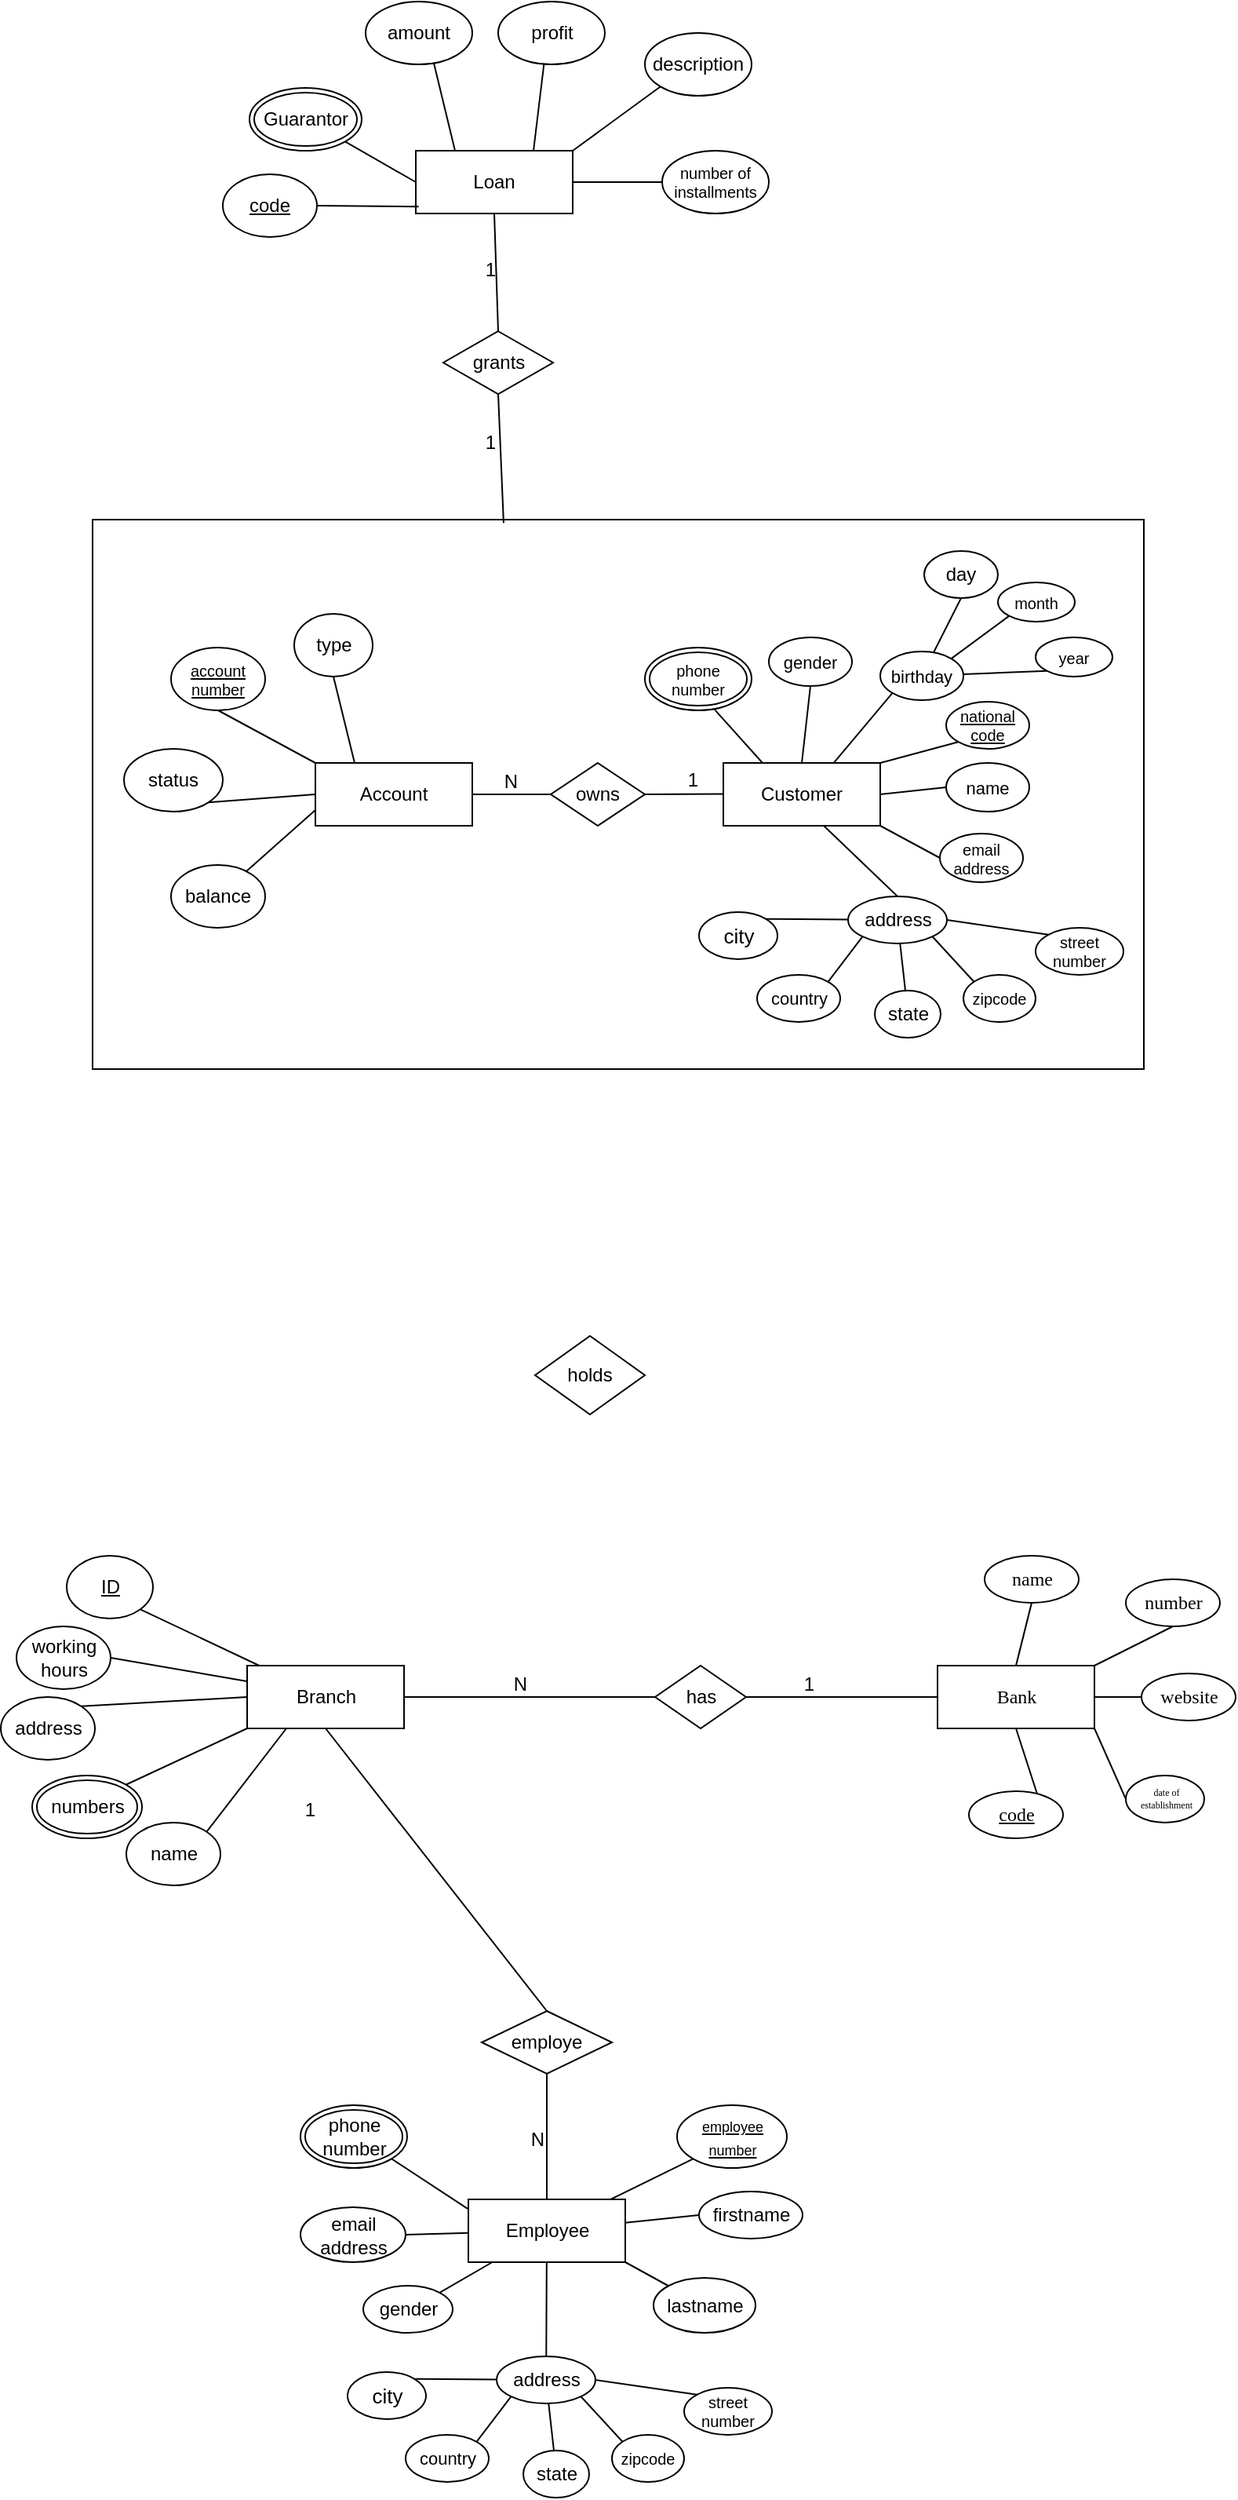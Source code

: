 <mxfile version="24.0.2" type="github">
  <diagram name="Page-1" id="dENvC8b72AFp16AgQJbP">
    <mxGraphModel dx="1513" dy="1854" grid="1" gridSize="10" guides="1" tooltips="1" connect="1" arrows="1" fold="1" page="1" pageScale="1" pageWidth="850" pageHeight="1100" math="0" shadow="0">
      <root>
        <mxCell id="0" />
        <mxCell id="1" parent="0" />
        <mxCell id="NP63c2qwMmVNeZMk7sTa-352" value="owns" style="curved=1;startArrow=ERmandOne;startSize=10;;endArrow=ERoneToMany;endSize=10;;exitX=0.501;exitY=0.996;entryX=0.674;entryY=0.001;rounded=0;fontFamily=Comic Sans MS;" parent="1" source="NP63c2qwMmVNeZMk7sTa-311" edge="1">
          <mxGeometry relative="1" as="geometry">
            <Array as="points">
              <mxPoint x="357" y="1380" />
            </Array>
            <mxPoint x="330.736" y="1452" as="targetPoint" />
          </mxGeometry>
        </mxCell>
        <mxCell id="NP63c2qwMmVNeZMk7sTa-354" value="Bank" style="whiteSpace=wrap;html=1;align=center;fontFamily=Comic Sans MS;" parent="1" vertex="1">
          <mxGeometry x="645.5" y="430" width="100" height="40" as="geometry" />
        </mxCell>
        <mxCell id="NP63c2qwMmVNeZMk7sTa-375" style="rounded=0;orthogonalLoop=1;jettySize=auto;html=1;exitX=0.5;exitY=1;exitDx=0;exitDy=0;entryX=0.5;entryY=0;entryDx=0;entryDy=0;endArrow=none;endFill=0;" parent="1" source="NP63c2qwMmVNeZMk7sTa-356" target="NP63c2qwMmVNeZMk7sTa-354" edge="1">
          <mxGeometry relative="1" as="geometry" />
        </mxCell>
        <mxCell id="NP63c2qwMmVNeZMk7sTa-356" value="name" style="ellipse;whiteSpace=wrap;html=1;align=center;fontFamily=Comic Sans MS;" parent="1" vertex="1">
          <mxGeometry x="675.5" y="360" width="60" height="30" as="geometry" />
        </mxCell>
        <mxCell id="NP63c2qwMmVNeZMk7sTa-374" style="rounded=0;orthogonalLoop=1;jettySize=auto;html=1;exitX=0.5;exitY=1;exitDx=0;exitDy=0;entryX=1;entryY=0;entryDx=0;entryDy=0;endArrow=none;endFill=0;" parent="1" source="NP63c2qwMmVNeZMk7sTa-357" target="NP63c2qwMmVNeZMk7sTa-354" edge="1">
          <mxGeometry relative="1" as="geometry" />
        </mxCell>
        <mxCell id="NP63c2qwMmVNeZMk7sTa-357" value="number" style="ellipse;whiteSpace=wrap;html=1;align=center;fontFamily=Comic Sans MS;" parent="1" vertex="1">
          <mxGeometry x="765.5" y="375" width="60" height="30" as="geometry" />
        </mxCell>
        <mxCell id="NP63c2qwMmVNeZMk7sTa-372" style="rounded=0;orthogonalLoop=1;jettySize=auto;html=1;exitX=0;exitY=0.5;exitDx=0;exitDy=0;entryX=1;entryY=1;entryDx=0;entryDy=0;endArrow=none;endFill=0;" parent="1" source="NP63c2qwMmVNeZMk7sTa-358" target="NP63c2qwMmVNeZMk7sTa-354" edge="1">
          <mxGeometry relative="1" as="geometry" />
        </mxCell>
        <mxCell id="NP63c2qwMmVNeZMk7sTa-358" value="&lt;font style=&quot;font-size: 6px;&quot;&gt;date of &lt;br style=&quot;font-size: 6px;&quot;&gt;&lt;/font&gt;&lt;div style=&quot;font-size: 6px;&quot;&gt;&lt;font style=&quot;font-size: 6px;&quot;&gt;establishment&lt;/font&gt;&lt;/div&gt;" style="ellipse;align=center;labelBorderColor=none;labelBackgroundColor=none;fontFamily=Comic Sans MS;verticalAlign=middle;horizontal=1;textDirection=ltr;comic=0;treeMoving=0;html=1;fontSize=6;" parent="1" vertex="1">
          <mxGeometry x="765.5" y="500" width="50" height="30" as="geometry" />
        </mxCell>
        <mxCell id="NP63c2qwMmVNeZMk7sTa-373" style="rounded=0;orthogonalLoop=1;jettySize=auto;html=1;exitX=0;exitY=0.5;exitDx=0;exitDy=0;endArrow=none;endFill=0;entryX=1;entryY=0.5;entryDx=0;entryDy=0;" parent="1" source="NP63c2qwMmVNeZMk7sTa-359" target="NP63c2qwMmVNeZMk7sTa-354" edge="1">
          <mxGeometry relative="1" as="geometry" />
        </mxCell>
        <mxCell id="NP63c2qwMmVNeZMk7sTa-359" value="website" style="ellipse;whiteSpace=wrap;html=1;align=center;fontFamily=Comic Sans MS;" parent="1" vertex="1">
          <mxGeometry x="775.5" y="435" width="60" height="30" as="geometry" />
        </mxCell>
        <mxCell id="NP63c2qwMmVNeZMk7sTa-376" style="rounded=0;orthogonalLoop=1;jettySize=auto;html=1;exitX=1;exitY=1;exitDx=0;exitDy=0;entryX=0.5;entryY=1;entryDx=0;entryDy=0;endArrow=none;endFill=0;" parent="1" source="NP63c2qwMmVNeZMk7sTa-362" target="NP63c2qwMmVNeZMk7sTa-354" edge="1">
          <mxGeometry relative="1" as="geometry" />
        </mxCell>
        <mxCell id="NP63c2qwMmVNeZMk7sTa-362" value="code" style="ellipse;whiteSpace=wrap;html=1;align=center;fontStyle=4;fontFamily=Comic Sans MS;" parent="1" vertex="1">
          <mxGeometry x="665.5" y="510" width="60" height="30" as="geometry" />
        </mxCell>
        <mxCell id="NP63c2qwMmVNeZMk7sTa-377" value="Branch" style="whiteSpace=wrap;html=1;align=center;" parent="1" vertex="1">
          <mxGeometry x="205.5" y="430" width="100" height="40" as="geometry" />
        </mxCell>
        <mxCell id="NP63c2qwMmVNeZMk7sTa-388" style="rounded=0;orthogonalLoop=1;jettySize=auto;html=1;exitX=1;exitY=1;exitDx=0;exitDy=0;endArrow=none;endFill=0;" parent="1" source="NP63c2qwMmVNeZMk7sTa-381" target="NP63c2qwMmVNeZMk7sTa-377" edge="1">
          <mxGeometry relative="1" as="geometry" />
        </mxCell>
        <mxCell id="NP63c2qwMmVNeZMk7sTa-381" value="ID" style="ellipse;whiteSpace=wrap;html=1;align=center;fontStyle=4;" parent="1" vertex="1">
          <mxGeometry x="90.5" y="360" width="55" height="40" as="geometry" />
        </mxCell>
        <mxCell id="NP63c2qwMmVNeZMk7sTa-391" style="rounded=0;orthogonalLoop=1;jettySize=auto;html=1;exitX=1;exitY=0;exitDx=0;exitDy=0;entryX=0;entryY=0.5;entryDx=0;entryDy=0;endArrow=none;endFill=0;" parent="1" source="NP63c2qwMmVNeZMk7sTa-382" target="NP63c2qwMmVNeZMk7sTa-377" edge="1">
          <mxGeometry relative="1" as="geometry" />
        </mxCell>
        <mxCell id="NP63c2qwMmVNeZMk7sTa-382" value="address" style="ellipse;whiteSpace=wrap;html=1;align=center;rotation=0;" parent="1" vertex="1">
          <mxGeometry x="48.5" y="450" width="60" height="40" as="geometry" />
        </mxCell>
        <mxCell id="NP63c2qwMmVNeZMk7sTa-387" style="rounded=0;orthogonalLoop=1;jettySize=auto;html=1;exitX=1;exitY=0;exitDx=0;exitDy=0;endArrow=none;endFill=0;entryX=0.25;entryY=1;entryDx=0;entryDy=0;" parent="1" source="NP63c2qwMmVNeZMk7sTa-383" target="NP63c2qwMmVNeZMk7sTa-377" edge="1">
          <mxGeometry relative="1" as="geometry">
            <mxPoint x="228.5" y="470" as="targetPoint" />
          </mxGeometry>
        </mxCell>
        <mxCell id="NP63c2qwMmVNeZMk7sTa-383" value="name" style="ellipse;whiteSpace=wrap;html=1;align=center;" parent="1" vertex="1">
          <mxGeometry x="128.5" y="530" width="60" height="40" as="geometry" />
        </mxCell>
        <mxCell id="NP63c2qwMmVNeZMk7sTa-389" style="rounded=0;orthogonalLoop=1;jettySize=auto;html=1;exitX=1;exitY=0;exitDx=0;exitDy=0;endArrow=none;endFill=0;entryX=0;entryY=1;entryDx=0;entryDy=0;" parent="1" source="tqMVISTJXFTwWOeDB2ou-76" target="NP63c2qwMmVNeZMk7sTa-377" edge="1">
          <mxGeometry relative="1" as="geometry">
            <mxPoint x="129.57" y="500.763" as="sourcePoint" />
          </mxGeometry>
        </mxCell>
        <mxCell id="NP63c2qwMmVNeZMk7sTa-385" value="working&lt;br&gt;hours" style="ellipse;whiteSpace=wrap;html=1;align=center;" parent="1" vertex="1">
          <mxGeometry x="58.5" y="405" width="60" height="40" as="geometry" />
        </mxCell>
        <mxCell id="NP63c2qwMmVNeZMk7sTa-390" style="rounded=0;orthogonalLoop=1;jettySize=auto;html=1;exitX=1;exitY=0.5;exitDx=0;exitDy=0;entryX=0;entryY=0.25;entryDx=0;entryDy=0;endArrow=none;endFill=0;" parent="1" source="NP63c2qwMmVNeZMk7sTa-385" target="NP63c2qwMmVNeZMk7sTa-377" edge="1">
          <mxGeometry relative="1" as="geometry" />
        </mxCell>
        <mxCell id="NP63c2qwMmVNeZMk7sTa-393" value="Employee" style="whiteSpace=wrap;html=1;align=center;" parent="1" vertex="1">
          <mxGeometry x="346.5" y="770" width="100" height="40" as="geometry" />
        </mxCell>
        <mxCell id="NP63c2qwMmVNeZMk7sTa-406" style="rounded=0;orthogonalLoop=1;jettySize=auto;html=1;exitX=0;exitY=0.5;exitDx=0;exitDy=0;endArrow=none;endFill=0;" parent="1" source="NP63c2qwMmVNeZMk7sTa-397" target="NP63c2qwMmVNeZMk7sTa-393" edge="1">
          <mxGeometry relative="1" as="geometry" />
        </mxCell>
        <mxCell id="NP63c2qwMmVNeZMk7sTa-397" value="firstname" style="ellipse;whiteSpace=wrap;html=1;align=center;" parent="1" vertex="1">
          <mxGeometry x="493.5" y="765" width="66" height="30" as="geometry" />
        </mxCell>
        <mxCell id="NP63c2qwMmVNeZMk7sTa-405" style="rounded=0;orthogonalLoop=1;jettySize=auto;html=1;exitX=0;exitY=0;exitDx=0;exitDy=0;entryX=1;entryY=1;entryDx=0;entryDy=0;endArrow=none;endFill=0;" parent="1" source="NP63c2qwMmVNeZMk7sTa-398" target="NP63c2qwMmVNeZMk7sTa-393" edge="1">
          <mxGeometry relative="1" as="geometry" />
        </mxCell>
        <mxCell id="NP63c2qwMmVNeZMk7sTa-398" value="lastname" style="ellipse;whiteSpace=wrap;html=1;align=center;" parent="1" vertex="1">
          <mxGeometry x="464.5" y="820" width="65" height="35" as="geometry" />
        </mxCell>
        <mxCell id="NP63c2qwMmVNeZMk7sTa-407" style="rounded=0;orthogonalLoop=1;jettySize=auto;html=1;exitX=0.5;exitY=1;exitDx=0;exitDy=0;endArrow=none;endFill=0;" parent="1" source="NP63c2qwMmVNeZMk7sTa-399" target="NP63c2qwMmVNeZMk7sTa-393" edge="1">
          <mxGeometry relative="1" as="geometry" />
        </mxCell>
        <mxCell id="NP63c2qwMmVNeZMk7sTa-399" value="address" style="ellipse;whiteSpace=wrap;html=1;align=center;" parent="1" vertex="1">
          <mxGeometry x="364.5" y="870" width="63" height="30" as="geometry" />
        </mxCell>
        <mxCell id="NP63c2qwMmVNeZMk7sTa-410" style="rounded=0;orthogonalLoop=1;jettySize=auto;html=1;exitX=1;exitY=0;exitDx=0;exitDy=0;endArrow=none;endFill=0;" parent="1" source="NP63c2qwMmVNeZMk7sTa-400" target="NP63c2qwMmVNeZMk7sTa-393" edge="1">
          <mxGeometry relative="1" as="geometry" />
        </mxCell>
        <mxCell id="NP63c2qwMmVNeZMk7sTa-400" value="gender" style="ellipse;whiteSpace=wrap;html=1;align=center;" parent="1" vertex="1">
          <mxGeometry x="279.5" y="825" width="57" height="30" as="geometry" />
        </mxCell>
        <mxCell id="NP63c2qwMmVNeZMk7sTa-409" style="rounded=0;orthogonalLoop=1;jettySize=auto;html=1;exitX=1;exitY=0.5;exitDx=0;exitDy=0;endArrow=none;endFill=0;" parent="1" source="NP63c2qwMmVNeZMk7sTa-401" target="NP63c2qwMmVNeZMk7sTa-393" edge="1">
          <mxGeometry relative="1" as="geometry" />
        </mxCell>
        <mxCell id="NP63c2qwMmVNeZMk7sTa-401" value="email&lt;br&gt;address" style="ellipse;whiteSpace=wrap;html=1;align=center;" parent="1" vertex="1">
          <mxGeometry x="239.5" y="775" width="67" height="35" as="geometry" />
        </mxCell>
        <mxCell id="NP63c2qwMmVNeZMk7sTa-408" style="rounded=0;orthogonalLoop=1;jettySize=auto;html=1;exitX=1;exitY=1;exitDx=0;exitDy=0;entryX=-0.005;entryY=0.148;entryDx=0;entryDy=0;entryPerimeter=0;endArrow=none;endFill=0;" parent="1" source="tqMVISTJXFTwWOeDB2ou-77" target="NP63c2qwMmVNeZMk7sTa-393" edge="1">
          <mxGeometry relative="1" as="geometry" />
        </mxCell>
        <mxCell id="NP63c2qwMmVNeZMk7sTa-413" style="rounded=0;orthogonalLoop=1;jettySize=auto;html=1;exitX=0;exitY=1;exitDx=0;exitDy=0;endArrow=none;endFill=0;" parent="1" source="NP63c2qwMmVNeZMk7sTa-412" target="NP63c2qwMmVNeZMk7sTa-393" edge="1">
          <mxGeometry relative="1" as="geometry" />
        </mxCell>
        <mxCell id="NP63c2qwMmVNeZMk7sTa-412" value="&lt;font style=&quot;font-size: 9px;&quot;&gt;employee &lt;br&gt;number&lt;/font&gt;" style="ellipse;whiteSpace=wrap;html=1;align=center;fontStyle=4;" parent="1" vertex="1">
          <mxGeometry x="479.5" y="710" width="70" height="40" as="geometry" />
        </mxCell>
        <mxCell id="tqMVISTJXFTwWOeDB2ou-2" value="employe" style="shape=rhombus;perimeter=rhombusPerimeter;whiteSpace=wrap;html=1;align=center;" vertex="1" parent="1">
          <mxGeometry x="355" y="650" width="83" height="40" as="geometry" />
        </mxCell>
        <mxCell id="tqMVISTJXFTwWOeDB2ou-11" value="" style="endArrow=none;html=1;rounded=0;entryX=0.5;entryY=1;entryDx=0;entryDy=0;exitX=0.5;exitY=0;exitDx=0;exitDy=0;" edge="1" parent="1" source="tqMVISTJXFTwWOeDB2ou-2" target="NP63c2qwMmVNeZMk7sTa-377">
          <mxGeometry relative="1" as="geometry">
            <mxPoint x="255.5" y="580" as="sourcePoint" />
            <mxPoint x="315.5" y="520" as="targetPoint" />
          </mxGeometry>
        </mxCell>
        <mxCell id="tqMVISTJXFTwWOeDB2ou-12" value="1" style="resizable=0;html=1;whiteSpace=wrap;align=right;verticalAlign=bottom;" connectable="0" vertex="1" parent="tqMVISTJXFTwWOeDB2ou-11">
          <mxGeometry x="1" relative="1" as="geometry">
            <mxPoint x="-5" y="60" as="offset" />
          </mxGeometry>
        </mxCell>
        <mxCell id="tqMVISTJXFTwWOeDB2ou-13" value="" style="endArrow=none;html=1;rounded=0;entryX=0.5;entryY=0;entryDx=0;entryDy=0;exitX=0.5;exitY=1;exitDx=0;exitDy=0;" edge="1" parent="1" source="tqMVISTJXFTwWOeDB2ou-2" target="NP63c2qwMmVNeZMk7sTa-393">
          <mxGeometry relative="1" as="geometry">
            <mxPoint x="406.5" y="650" as="sourcePoint" />
            <mxPoint x="566.5" y="650" as="targetPoint" />
          </mxGeometry>
        </mxCell>
        <mxCell id="tqMVISTJXFTwWOeDB2ou-14" value="N" style="resizable=0;html=1;whiteSpace=wrap;align=right;verticalAlign=bottom;" connectable="0" vertex="1" parent="tqMVISTJXFTwWOeDB2ou-13">
          <mxGeometry x="1" relative="1" as="geometry">
            <mxPoint y="-30" as="offset" />
          </mxGeometry>
        </mxCell>
        <mxCell id="tqMVISTJXFTwWOeDB2ou-15" value="has" style="shape=rhombus;perimeter=rhombusPerimeter;whiteSpace=wrap;html=1;align=center;" vertex="1" parent="1">
          <mxGeometry x="465.5" y="430" width="58" height="40" as="geometry" />
        </mxCell>
        <mxCell id="tqMVISTJXFTwWOeDB2ou-17" value="" style="endArrow=none;html=1;rounded=0;exitX=1;exitY=0.5;exitDx=0;exitDy=0;entryX=0;entryY=0.5;entryDx=0;entryDy=0;" edge="1" parent="1" source="tqMVISTJXFTwWOeDB2ou-15" target="NP63c2qwMmVNeZMk7sTa-354">
          <mxGeometry relative="1" as="geometry">
            <mxPoint x="282.5" y="280" as="sourcePoint" />
            <mxPoint x="442.5" y="280" as="targetPoint" />
          </mxGeometry>
        </mxCell>
        <mxCell id="tqMVISTJXFTwWOeDB2ou-18" value="1" style="resizable=0;html=1;whiteSpace=wrap;align=right;verticalAlign=bottom;" connectable="0" vertex="1" parent="tqMVISTJXFTwWOeDB2ou-17">
          <mxGeometry x="1" relative="1" as="geometry">
            <mxPoint x="-77" as="offset" />
          </mxGeometry>
        </mxCell>
        <mxCell id="tqMVISTJXFTwWOeDB2ou-19" value="" style="endArrow=none;html=1;rounded=0;entryX=1;entryY=0.5;entryDx=0;entryDy=0;exitX=0;exitY=0.5;exitDx=0;exitDy=0;" edge="1" parent="1" source="tqMVISTJXFTwWOeDB2ou-15" target="NP63c2qwMmVNeZMk7sTa-377">
          <mxGeometry relative="1" as="geometry">
            <mxPoint x="270.5" y="380" as="sourcePoint" />
            <mxPoint x="430.5" y="380" as="targetPoint" />
          </mxGeometry>
        </mxCell>
        <mxCell id="tqMVISTJXFTwWOeDB2ou-20" value="N" style="resizable=0;html=1;whiteSpace=wrap;align=right;verticalAlign=bottom;" connectable="0" vertex="1" parent="tqMVISTJXFTwWOeDB2ou-19">
          <mxGeometry x="1" relative="1" as="geometry">
            <mxPoint x="80" as="offset" />
          </mxGeometry>
        </mxCell>
        <mxCell id="tqMVISTJXFTwWOeDB2ou-24" value="holds" style="shape=rhombus;perimeter=rhombusPerimeter;whiteSpace=wrap;html=1;align=center;" vertex="1" parent="1">
          <mxGeometry x="389" y="220" width="70" height="50" as="geometry" />
        </mxCell>
        <mxCell id="tqMVISTJXFTwWOeDB2ou-33" style="rounded=0;orthogonalLoop=1;jettySize=auto;html=1;exitX=0;exitY=0.75;exitDx=0;exitDy=0;endArrow=none;endFill=0;" edge="1" parent="1" source="tqMVISTJXFTwWOeDB2ou-25" target="tqMVISTJXFTwWOeDB2ou-31">
          <mxGeometry relative="1" as="geometry" />
        </mxCell>
        <mxCell id="tqMVISTJXFTwWOeDB2ou-34" style="rounded=0;orthogonalLoop=1;jettySize=auto;html=1;exitX=0.25;exitY=0;exitDx=0;exitDy=0;entryX=0.5;entryY=1;entryDx=0;entryDy=0;endArrow=none;endFill=0;" edge="1" parent="1" source="tqMVISTJXFTwWOeDB2ou-25" target="tqMVISTJXFTwWOeDB2ou-32">
          <mxGeometry relative="1" as="geometry" />
        </mxCell>
        <mxCell id="tqMVISTJXFTwWOeDB2ou-25" value="Account" style="whiteSpace=wrap;html=1;align=center;" vertex="1" parent="1">
          <mxGeometry x="249" y="-145" width="100" height="40" as="geometry" />
        </mxCell>
        <mxCell id="tqMVISTJXFTwWOeDB2ou-26" value="&lt;div style=&quot;font-size: 10px;&quot;&gt;&lt;font style=&quot;font-size: 10px;&quot;&gt;account&lt;/font&gt;&lt;/div&gt;&lt;div style=&quot;font-size: 10px;&quot;&gt;&lt;font style=&quot;font-size: 10px;&quot;&gt;&lt;font style=&quot;font-size: 10px;&quot;&gt;number&lt;/font&gt;&lt;br style=&quot;font-size: 10px;&quot;&gt;&lt;/font&gt;&lt;/div&gt;" style="ellipse;whiteSpace=wrap;html=1;align=center;fontStyle=4;fontSize=10;" vertex="1" parent="1">
          <mxGeometry x="157" y="-218.5" width="60" height="40" as="geometry" />
        </mxCell>
        <mxCell id="tqMVISTJXFTwWOeDB2ou-37" style="rounded=0;orthogonalLoop=1;jettySize=auto;html=1;exitX=1;exitY=1;exitDx=0;exitDy=0;entryX=0;entryY=0.5;entryDx=0;entryDy=0;endArrow=none;endFill=0;" edge="1" parent="1" source="tqMVISTJXFTwWOeDB2ou-30" target="tqMVISTJXFTwWOeDB2ou-25">
          <mxGeometry relative="1" as="geometry" />
        </mxCell>
        <mxCell id="tqMVISTJXFTwWOeDB2ou-30" value="status" style="ellipse;whiteSpace=wrap;html=1;align=center;" vertex="1" parent="1">
          <mxGeometry x="127" y="-154" width="63" height="40" as="geometry" />
        </mxCell>
        <mxCell id="tqMVISTJXFTwWOeDB2ou-31" value="balance" style="ellipse;whiteSpace=wrap;html=1;align=center;" vertex="1" parent="1">
          <mxGeometry x="157" y="-80" width="60" height="40" as="geometry" />
        </mxCell>
        <mxCell id="tqMVISTJXFTwWOeDB2ou-32" value="type" style="ellipse;whiteSpace=wrap;html=1;align=center;" vertex="1" parent="1">
          <mxGeometry x="235.5" y="-240" width="50" height="40" as="geometry" />
        </mxCell>
        <mxCell id="tqMVISTJXFTwWOeDB2ou-35" style="rounded=0;orthogonalLoop=1;jettySize=auto;html=1;exitX=0.5;exitY=1;exitDx=0;exitDy=0;entryX=0;entryY=0;entryDx=0;entryDy=0;endArrow=none;endFill=0;" edge="1" parent="1" source="tqMVISTJXFTwWOeDB2ou-26" target="tqMVISTJXFTwWOeDB2ou-25">
          <mxGeometry relative="1" as="geometry" />
        </mxCell>
        <mxCell id="tqMVISTJXFTwWOeDB2ou-38" value="owns" style="shape=rhombus;perimeter=rhombusPerimeter;whiteSpace=wrap;html=1;align=center;" vertex="1" parent="1">
          <mxGeometry x="399" y="-145" width="60" height="40" as="geometry" />
        </mxCell>
        <mxCell id="tqMVISTJXFTwWOeDB2ou-39" value="Customer" style="whiteSpace=wrap;html=1;align=center;" vertex="1" parent="1">
          <mxGeometry x="509" y="-145" width="100" height="40" as="geometry" />
        </mxCell>
        <mxCell id="tqMVISTJXFTwWOeDB2ou-51" style="rounded=0;orthogonalLoop=1;jettySize=auto;html=1;exitX=0;exitY=1;exitDx=0;exitDy=0;entryX=1;entryY=0;entryDx=0;entryDy=0;endArrow=none;endFill=0;" edge="1" parent="1" source="tqMVISTJXFTwWOeDB2ou-41" target="tqMVISTJXFTwWOeDB2ou-39">
          <mxGeometry relative="1" as="geometry" />
        </mxCell>
        <mxCell id="tqMVISTJXFTwWOeDB2ou-41" value="&lt;div style=&quot;font-size: 10px;&quot;&gt;national&lt;/div&gt;&lt;div style=&quot;font-size: 10px;&quot;&gt;code&lt;br style=&quot;font-size: 10px;&quot;&gt;&lt;/div&gt;" style="ellipse;whiteSpace=wrap;html=1;align=center;fontStyle=4;fontSize=10;" vertex="1" parent="1">
          <mxGeometry x="651" y="-184" width="53" height="30" as="geometry" />
        </mxCell>
        <mxCell id="tqMVISTJXFTwWOeDB2ou-52" style="rounded=0;orthogonalLoop=1;jettySize=auto;html=1;exitX=0;exitY=0.5;exitDx=0;exitDy=0;entryX=1;entryY=0.5;entryDx=0;entryDy=0;endArrow=none;endFill=0;" edge="1" parent="1" source="tqMVISTJXFTwWOeDB2ou-42" target="tqMVISTJXFTwWOeDB2ou-39">
          <mxGeometry relative="1" as="geometry" />
        </mxCell>
        <mxCell id="tqMVISTJXFTwWOeDB2ou-42" value="name" style="ellipse;whiteSpace=wrap;html=1;align=center;fontSize=11;" vertex="1" parent="1">
          <mxGeometry x="651" y="-145" width="53" height="31" as="geometry" />
        </mxCell>
        <mxCell id="tqMVISTJXFTwWOeDB2ou-49" style="rounded=0;orthogonalLoop=1;jettySize=auto;html=1;exitX=0.5;exitY=1;exitDx=0;exitDy=0;endArrow=none;endFill=0;entryX=0.5;entryY=0;entryDx=0;entryDy=0;" edge="1" parent="1" source="tqMVISTJXFTwWOeDB2ou-43" target="tqMVISTJXFTwWOeDB2ou-39">
          <mxGeometry relative="1" as="geometry" />
        </mxCell>
        <mxCell id="tqMVISTJXFTwWOeDB2ou-43" value="gender" style="ellipse;whiteSpace=wrap;html=1;align=center;fontSize=11;" vertex="1" parent="1">
          <mxGeometry x="538" y="-225" width="53" height="31" as="geometry" />
        </mxCell>
        <mxCell id="tqMVISTJXFTwWOeDB2ou-48" style="rounded=0;orthogonalLoop=1;jettySize=auto;html=1;exitX=0.656;exitY=0.992;exitDx=0;exitDy=0;entryX=0.25;entryY=0;entryDx=0;entryDy=0;endArrow=none;endFill=0;exitPerimeter=0;" edge="1" parent="1" source="tqMVISTJXFTwWOeDB2ou-94" target="tqMVISTJXFTwWOeDB2ou-39">
          <mxGeometry relative="1" as="geometry">
            <mxPoint x="495.5" y="-183.0" as="sourcePoint" />
          </mxGeometry>
        </mxCell>
        <mxCell id="tqMVISTJXFTwWOeDB2ou-50" style="rounded=0;orthogonalLoop=1;jettySize=auto;html=1;exitX=0;exitY=0.5;exitDx=0;exitDy=0;entryX=1;entryY=1;entryDx=0;entryDy=0;endArrow=none;endFill=0;" edge="1" parent="1" source="tqMVISTJXFTwWOeDB2ou-45" target="tqMVISTJXFTwWOeDB2ou-39">
          <mxGeometry relative="1" as="geometry" />
        </mxCell>
        <mxCell id="tqMVISTJXFTwWOeDB2ou-45" value="&lt;div style=&quot;font-size: 10px;&quot;&gt;email&lt;/div&gt;&lt;div style=&quot;font-size: 10px;&quot;&gt;address&lt;br style=&quot;font-size: 10px;&quot;&gt;&lt;/div&gt;" style="ellipse;whiteSpace=wrap;html=1;align=center;fontSize=10;" vertex="1" parent="1">
          <mxGeometry x="647" y="-100" width="53" height="31" as="geometry" />
        </mxCell>
        <mxCell id="tqMVISTJXFTwWOeDB2ou-53" style="rounded=0;orthogonalLoop=1;jettySize=auto;html=1;exitX=0;exitY=1;exitDx=0;exitDy=0;entryX=0.705;entryY=-0.004;entryDx=0;entryDy=0;endArrow=none;endFill=0;entryPerimeter=0;" edge="1" parent="1" source="tqMVISTJXFTwWOeDB2ou-46" target="tqMVISTJXFTwWOeDB2ou-39">
          <mxGeometry relative="1" as="geometry" />
        </mxCell>
        <mxCell id="tqMVISTJXFTwWOeDB2ou-46" value="birthday" style="ellipse;whiteSpace=wrap;html=1;align=center;fontSize=11;" vertex="1" parent="1">
          <mxGeometry x="609" y="-216" width="53" height="31" as="geometry" />
        </mxCell>
        <mxCell id="tqMVISTJXFTwWOeDB2ou-54" style="rounded=0;orthogonalLoop=1;jettySize=auto;html=1;exitX=0.5;exitY=0;exitDx=0;exitDy=0;entryX=0.64;entryY=1;entryDx=0;entryDy=0;entryPerimeter=0;endArrow=none;endFill=0;" edge="1" parent="1" source="tqMVISTJXFTwWOeDB2ou-95" target="tqMVISTJXFTwWOeDB2ou-39">
          <mxGeometry relative="1" as="geometry">
            <mxPoint x="622.045" y="-59.332" as="sourcePoint" />
          </mxGeometry>
        </mxCell>
        <mxCell id="tqMVISTJXFTwWOeDB2ou-55" value="" style="endArrow=none;html=1;rounded=0;exitX=1;exitY=0.5;exitDx=0;exitDy=0;" edge="1" parent="1" source="tqMVISTJXFTwWOeDB2ou-38">
          <mxGeometry relative="1" as="geometry">
            <mxPoint x="419" y="-125.23" as="sourcePoint" />
            <mxPoint x="509" y="-125.23" as="targetPoint" />
          </mxGeometry>
        </mxCell>
        <mxCell id="tqMVISTJXFTwWOeDB2ou-56" value="1" style="resizable=0;html=1;whiteSpace=wrap;align=right;verticalAlign=bottom;" connectable="0" vertex="1" parent="tqMVISTJXFTwWOeDB2ou-55">
          <mxGeometry x="1" relative="1" as="geometry">
            <mxPoint x="-14" as="offset" />
          </mxGeometry>
        </mxCell>
        <mxCell id="tqMVISTJXFTwWOeDB2ou-57" value="" style="endArrow=none;html=1;rounded=0;entryX=1;entryY=0.5;entryDx=0;entryDy=0;exitX=0;exitY=0.5;exitDx=0;exitDy=0;" edge="1" parent="1" source="tqMVISTJXFTwWOeDB2ou-38" target="tqMVISTJXFTwWOeDB2ou-25">
          <mxGeometry relative="1" as="geometry">
            <mxPoint x="319" y="-45" as="sourcePoint" />
            <mxPoint x="479" y="-45" as="targetPoint" />
          </mxGeometry>
        </mxCell>
        <mxCell id="tqMVISTJXFTwWOeDB2ou-58" value="N" style="resizable=0;html=1;whiteSpace=wrap;align=right;verticalAlign=bottom;" connectable="0" vertex="1" parent="tqMVISTJXFTwWOeDB2ou-57">
          <mxGeometry x="1" relative="1" as="geometry">
            <mxPoint x="30" as="offset" />
          </mxGeometry>
        </mxCell>
        <mxCell id="tqMVISTJXFTwWOeDB2ou-59" value="grants" style="shape=rhombus;perimeter=rhombusPerimeter;whiteSpace=wrap;html=1;align=center;" vertex="1" parent="1">
          <mxGeometry x="330.5" y="-420" width="70" height="40" as="geometry" />
        </mxCell>
        <mxCell id="tqMVISTJXFTwWOeDB2ou-60" value="Loan" style="whiteSpace=wrap;html=1;align=center;" vertex="1" parent="1">
          <mxGeometry x="313" y="-535" width="100" height="40" as="geometry" />
        </mxCell>
        <mxCell id="tqMVISTJXFTwWOeDB2ou-70" style="rounded=0;orthogonalLoop=1;jettySize=auto;html=1;exitX=0.5;exitY=0;exitDx=0;exitDy=0;entryX=0.25;entryY=0;entryDx=0;entryDy=0;endArrow=none;endFill=0;" edge="1" parent="1" source="tqMVISTJXFTwWOeDB2ou-61" target="tqMVISTJXFTwWOeDB2ou-60">
          <mxGeometry relative="1" as="geometry" />
        </mxCell>
        <mxCell id="tqMVISTJXFTwWOeDB2ou-61" value="amount" style="ellipse;whiteSpace=wrap;html=1;align=center;" vertex="1" parent="1">
          <mxGeometry x="281" y="-630" width="68" height="40" as="geometry" />
        </mxCell>
        <mxCell id="tqMVISTJXFTwWOeDB2ou-62" value="code" style="ellipse;whiteSpace=wrap;html=1;align=center;fontStyle=4;" vertex="1" parent="1">
          <mxGeometry x="190" y="-520" width="60" height="40" as="geometry" />
        </mxCell>
        <mxCell id="tqMVISTJXFTwWOeDB2ou-71" style="rounded=0;orthogonalLoop=1;jettySize=auto;html=1;exitX=0.5;exitY=0;exitDx=0;exitDy=0;entryX=0.75;entryY=0;entryDx=0;entryDy=0;endArrow=none;endFill=0;" edge="1" parent="1" source="tqMVISTJXFTwWOeDB2ou-63" target="tqMVISTJXFTwWOeDB2ou-60">
          <mxGeometry relative="1" as="geometry" />
        </mxCell>
        <mxCell id="tqMVISTJXFTwWOeDB2ou-63" value="profit" style="ellipse;whiteSpace=wrap;html=1;align=center;" vertex="1" parent="1">
          <mxGeometry x="365.5" y="-630" width="68" height="40" as="geometry" />
        </mxCell>
        <mxCell id="tqMVISTJXFTwWOeDB2ou-64" value="description" style="ellipse;whiteSpace=wrap;html=1;align=center;" vertex="1" parent="1">
          <mxGeometry x="459" y="-610" width="68" height="40" as="geometry" />
        </mxCell>
        <mxCell id="tqMVISTJXFTwWOeDB2ou-73" style="rounded=0;orthogonalLoop=1;jettySize=auto;html=1;exitX=0;exitY=0.5;exitDx=0;exitDy=0;endArrow=none;endFill=0;" edge="1" parent="1" source="tqMVISTJXFTwWOeDB2ou-65" target="tqMVISTJXFTwWOeDB2ou-60">
          <mxGeometry relative="1" as="geometry" />
        </mxCell>
        <mxCell id="tqMVISTJXFTwWOeDB2ou-65" value="number of installments" style="ellipse;whiteSpace=wrap;html=1;align=center;fontSize=10;" vertex="1" parent="1">
          <mxGeometry x="470" y="-535" width="68" height="40" as="geometry" />
        </mxCell>
        <mxCell id="tqMVISTJXFTwWOeDB2ou-68" style="rounded=0;orthogonalLoop=1;jettySize=auto;html=1;exitX=1;exitY=1;exitDx=0;exitDy=0;entryX=0;entryY=0.5;entryDx=0;entryDy=0;endArrow=none;endFill=0;" edge="1" parent="1" source="tqMVISTJXFTwWOeDB2ou-116" target="tqMVISTJXFTwWOeDB2ou-60">
          <mxGeometry relative="1" as="geometry">
            <mxPoint x="268.0" y="-555" as="sourcePoint" />
          </mxGeometry>
        </mxCell>
        <mxCell id="tqMVISTJXFTwWOeDB2ou-69" style="rounded=0;orthogonalLoop=1;jettySize=auto;html=1;exitX=1;exitY=0.5;exitDx=0;exitDy=0;entryX=0.018;entryY=0.89;entryDx=0;entryDy=0;entryPerimeter=0;endArrow=none;endFill=0;" edge="1" parent="1" source="tqMVISTJXFTwWOeDB2ou-62" target="tqMVISTJXFTwWOeDB2ou-60">
          <mxGeometry relative="1" as="geometry" />
        </mxCell>
        <mxCell id="tqMVISTJXFTwWOeDB2ou-72" style="rounded=0;orthogonalLoop=1;jettySize=auto;html=1;exitX=0;exitY=1;exitDx=0;exitDy=0;entryX=1;entryY=0;entryDx=0;entryDy=0;endArrow=none;endFill=0;" edge="1" parent="1" source="tqMVISTJXFTwWOeDB2ou-64" target="tqMVISTJXFTwWOeDB2ou-60">
          <mxGeometry relative="1" as="geometry" />
        </mxCell>
        <mxCell id="tqMVISTJXFTwWOeDB2ou-76" value="numbers" style="ellipse;shape=doubleEllipse;margin=3;whiteSpace=wrap;html=1;align=center;" vertex="1" parent="1">
          <mxGeometry x="68.5" y="500" width="70" height="40" as="geometry" />
        </mxCell>
        <mxCell id="tqMVISTJXFTwWOeDB2ou-77" value="phone&lt;br&gt;number" style="ellipse;shape=doubleEllipse;margin=3;whiteSpace=wrap;html=1;align=center;" vertex="1" parent="1">
          <mxGeometry x="239.5" y="710" width="68" height="40" as="geometry" />
        </mxCell>
        <mxCell id="tqMVISTJXFTwWOeDB2ou-86" style="rounded=0;orthogonalLoop=1;jettySize=auto;html=1;exitX=1;exitY=0;exitDx=0;exitDy=0;entryX=0;entryY=1;entryDx=0;entryDy=0;endArrow=none;endFill=0;" edge="1" parent="1" source="tqMVISTJXFTwWOeDB2ou-79" target="NP63c2qwMmVNeZMk7sTa-399">
          <mxGeometry relative="1" as="geometry" />
        </mxCell>
        <mxCell id="tqMVISTJXFTwWOeDB2ou-79" value="country" style="ellipse;whiteSpace=wrap;html=1;align=center;fontSize=11;" vertex="1" parent="1">
          <mxGeometry x="306.5" y="920" width="53" height="30" as="geometry" />
        </mxCell>
        <mxCell id="tqMVISTJXFTwWOeDB2ou-93" style="rounded=0;orthogonalLoop=1;jettySize=auto;html=1;exitX=0;exitY=0;exitDx=0;exitDy=0;entryX=1;entryY=1;entryDx=0;entryDy=0;endArrow=none;endFill=0;" edge="1" parent="1" source="tqMVISTJXFTwWOeDB2ou-80" target="NP63c2qwMmVNeZMk7sTa-399">
          <mxGeometry relative="1" as="geometry" />
        </mxCell>
        <mxCell id="tqMVISTJXFTwWOeDB2ou-80" value="zipcode" style="ellipse;whiteSpace=wrap;html=1;align=center;fontSize=10;" vertex="1" parent="1">
          <mxGeometry x="438" y="920" width="46" height="30" as="geometry" />
        </mxCell>
        <mxCell id="tqMVISTJXFTwWOeDB2ou-87" value="" style="rounded=0;orthogonalLoop=1;jettySize=auto;html=1;endArrow=none;endFill=0;" edge="1" parent="1" source="tqMVISTJXFTwWOeDB2ou-81" target="NP63c2qwMmVNeZMk7sTa-399">
          <mxGeometry relative="1" as="geometry" />
        </mxCell>
        <mxCell id="tqMVISTJXFTwWOeDB2ou-81" value="state" style="ellipse;whiteSpace=wrap;html=1;align=center;" vertex="1" parent="1">
          <mxGeometry x="381.5" y="930" width="42" height="30" as="geometry" />
        </mxCell>
        <mxCell id="tqMVISTJXFTwWOeDB2ou-92" style="rounded=0;orthogonalLoop=1;jettySize=auto;html=1;exitX=0;exitY=0;exitDx=0;exitDy=0;entryX=1;entryY=0.5;entryDx=0;entryDy=0;endArrow=none;endFill=0;" edge="1" parent="1" source="tqMVISTJXFTwWOeDB2ou-82" target="NP63c2qwMmVNeZMk7sTa-399">
          <mxGeometry relative="1" as="geometry" />
        </mxCell>
        <mxCell id="tqMVISTJXFTwWOeDB2ou-82" value="&lt;div style=&quot;font-size: 10px;&quot;&gt;street &lt;br style=&quot;font-size: 10px;&quot;&gt;&lt;/div&gt;&lt;div style=&quot;font-size: 10px;&quot;&gt;number&lt;br style=&quot;font-size: 10px;&quot;&gt;&lt;/div&gt;" style="ellipse;whiteSpace=wrap;html=1;align=center;fontSize=10;" vertex="1" parent="1">
          <mxGeometry x="484" y="890" width="56" height="30" as="geometry" />
        </mxCell>
        <mxCell id="tqMVISTJXFTwWOeDB2ou-85" style="rounded=0;orthogonalLoop=1;jettySize=auto;html=1;exitX=1;exitY=0;exitDx=0;exitDy=0;endArrow=none;endFill=0;" edge="1" parent="1" source="tqMVISTJXFTwWOeDB2ou-84" target="NP63c2qwMmVNeZMk7sTa-399">
          <mxGeometry relative="1" as="geometry" />
        </mxCell>
        <mxCell id="tqMVISTJXFTwWOeDB2ou-84" value="city" style="ellipse;whiteSpace=wrap;html=1;align=center;fontSize=13;" vertex="1" parent="1">
          <mxGeometry x="269.5" y="880" width="50" height="30" as="geometry" />
        </mxCell>
        <mxCell id="tqMVISTJXFTwWOeDB2ou-94" value="&lt;div style=&quot;font-size: 10px;&quot;&gt;phone&lt;/div&gt;&lt;div style=&quot;font-size: 10px;&quot;&gt;number&lt;br style=&quot;font-size: 10px;&quot;&gt;&lt;/div&gt;" style="ellipse;shape=doubleEllipse;margin=3;whiteSpace=wrap;html=1;align=center;" vertex="1" parent="1">
          <mxGeometry x="459" y="-218.5" width="68" height="40" as="geometry" />
        </mxCell>
        <mxCell id="tqMVISTJXFTwWOeDB2ou-95" value="address" style="ellipse;whiteSpace=wrap;html=1;align=center;" vertex="1" parent="1">
          <mxGeometry x="588.5" y="-60" width="63" height="30" as="geometry" />
        </mxCell>
        <mxCell id="tqMVISTJXFTwWOeDB2ou-96" style="rounded=0;orthogonalLoop=1;jettySize=auto;html=1;exitX=1;exitY=0;exitDx=0;exitDy=0;entryX=0;entryY=1;entryDx=0;entryDy=0;endArrow=none;endFill=0;" edge="1" source="tqMVISTJXFTwWOeDB2ou-97" target="tqMVISTJXFTwWOeDB2ou-95" parent="1">
          <mxGeometry relative="1" as="geometry" />
        </mxCell>
        <mxCell id="tqMVISTJXFTwWOeDB2ou-97" value="country" style="ellipse;whiteSpace=wrap;html=1;align=center;fontSize=11;" vertex="1" parent="1">
          <mxGeometry x="530.5" y="-10" width="53" height="30" as="geometry" />
        </mxCell>
        <mxCell id="tqMVISTJXFTwWOeDB2ou-98" style="rounded=0;orthogonalLoop=1;jettySize=auto;html=1;exitX=0;exitY=0;exitDx=0;exitDy=0;entryX=1;entryY=1;entryDx=0;entryDy=0;endArrow=none;endFill=0;" edge="1" source="tqMVISTJXFTwWOeDB2ou-99" target="tqMVISTJXFTwWOeDB2ou-95" parent="1">
          <mxGeometry relative="1" as="geometry" />
        </mxCell>
        <mxCell id="tqMVISTJXFTwWOeDB2ou-99" value="zipcode" style="ellipse;whiteSpace=wrap;html=1;align=center;fontSize=10;" vertex="1" parent="1">
          <mxGeometry x="662" y="-10" width="46" height="30" as="geometry" />
        </mxCell>
        <mxCell id="tqMVISTJXFTwWOeDB2ou-100" value="" style="rounded=0;orthogonalLoop=1;jettySize=auto;html=1;endArrow=none;endFill=0;" edge="1" source="tqMVISTJXFTwWOeDB2ou-101" target="tqMVISTJXFTwWOeDB2ou-95" parent="1">
          <mxGeometry relative="1" as="geometry" />
        </mxCell>
        <mxCell id="tqMVISTJXFTwWOeDB2ou-101" value="state" style="ellipse;whiteSpace=wrap;html=1;align=center;" vertex="1" parent="1">
          <mxGeometry x="605.5" width="42" height="30" as="geometry" />
        </mxCell>
        <mxCell id="tqMVISTJXFTwWOeDB2ou-102" style="rounded=0;orthogonalLoop=1;jettySize=auto;html=1;exitX=0;exitY=0;exitDx=0;exitDy=0;entryX=1;entryY=0.5;entryDx=0;entryDy=0;endArrow=none;endFill=0;" edge="1" source="tqMVISTJXFTwWOeDB2ou-103" target="tqMVISTJXFTwWOeDB2ou-95" parent="1">
          <mxGeometry relative="1" as="geometry" />
        </mxCell>
        <mxCell id="tqMVISTJXFTwWOeDB2ou-103" value="&lt;div style=&quot;font-size: 10px;&quot;&gt;street &lt;br style=&quot;font-size: 10px;&quot;&gt;&lt;/div&gt;&lt;div style=&quot;font-size: 10px;&quot;&gt;number&lt;br style=&quot;font-size: 10px;&quot;&gt;&lt;/div&gt;" style="ellipse;whiteSpace=wrap;html=1;align=center;fontSize=10;" vertex="1" parent="1">
          <mxGeometry x="708" y="-40" width="56" height="30" as="geometry" />
        </mxCell>
        <mxCell id="tqMVISTJXFTwWOeDB2ou-104" style="rounded=0;orthogonalLoop=1;jettySize=auto;html=1;exitX=1;exitY=0;exitDx=0;exitDy=0;endArrow=none;endFill=0;" edge="1" source="tqMVISTJXFTwWOeDB2ou-105" target="tqMVISTJXFTwWOeDB2ou-95" parent="1">
          <mxGeometry relative="1" as="geometry" />
        </mxCell>
        <mxCell id="tqMVISTJXFTwWOeDB2ou-105" value="city" style="ellipse;whiteSpace=wrap;html=1;align=center;fontSize=13;" vertex="1" parent="1">
          <mxGeometry x="493.5" y="-50" width="50" height="30" as="geometry" />
        </mxCell>
        <mxCell id="tqMVISTJXFTwWOeDB2ou-113" style="rounded=0;orthogonalLoop=1;jettySize=auto;html=1;exitX=0.5;exitY=1;exitDx=0;exitDy=0;endArrow=none;endFill=0;" edge="1" parent="1" source="tqMVISTJXFTwWOeDB2ou-108" target="tqMVISTJXFTwWOeDB2ou-46">
          <mxGeometry relative="1" as="geometry" />
        </mxCell>
        <mxCell id="tqMVISTJXFTwWOeDB2ou-108" value="day" style="ellipse;whiteSpace=wrap;html=1;align=center;" vertex="1" parent="1">
          <mxGeometry x="637" y="-280" width="47" height="30" as="geometry" />
        </mxCell>
        <mxCell id="tqMVISTJXFTwWOeDB2ou-114" style="rounded=0;orthogonalLoop=1;jettySize=auto;html=1;exitX=0;exitY=1;exitDx=0;exitDy=0;entryX=1;entryY=0;entryDx=0;entryDy=0;endArrow=none;endFill=0;" edge="1" parent="1" source="tqMVISTJXFTwWOeDB2ou-115" target="tqMVISTJXFTwWOeDB2ou-46">
          <mxGeometry relative="1" as="geometry" />
        </mxCell>
        <mxCell id="tqMVISTJXFTwWOeDB2ou-112" style="rounded=0;orthogonalLoop=1;jettySize=auto;html=1;exitX=0;exitY=1;exitDx=0;exitDy=0;endArrow=none;endFill=0;" edge="1" parent="1" source="tqMVISTJXFTwWOeDB2ou-111" target="tqMVISTJXFTwWOeDB2ou-46">
          <mxGeometry relative="1" as="geometry" />
        </mxCell>
        <mxCell id="tqMVISTJXFTwWOeDB2ou-111" value="year" style="ellipse;whiteSpace=wrap;html=1;align=center;fontSize=10;" vertex="1" parent="1">
          <mxGeometry x="708" y="-225" width="49" height="25" as="geometry" />
        </mxCell>
        <mxCell id="tqMVISTJXFTwWOeDB2ou-115" value="month" style="ellipse;whiteSpace=wrap;html=1;align=center;fontSize=10;" vertex="1" parent="1">
          <mxGeometry x="684" y="-260" width="49" height="25" as="geometry" />
        </mxCell>
        <mxCell id="tqMVISTJXFTwWOeDB2ou-116" value="Guarantor" style="ellipse;shape=doubleEllipse;margin=3;whiteSpace=wrap;html=1;align=center;" vertex="1" parent="1">
          <mxGeometry x="207" y="-575" width="71.5" height="40" as="geometry" />
        </mxCell>
        <mxCell id="tqMVISTJXFTwWOeDB2ou-117" value="" style="verticalLabelPosition=bottom;verticalAlign=top;html=1;shape=mxgraph.basic.rect;fillColor2=none;strokeWidth=1;size=20;indent=5;fillColor=none;" vertex="1" parent="1">
          <mxGeometry x="107" y="-300" width="670" height="350" as="geometry" />
        </mxCell>
        <mxCell id="tqMVISTJXFTwWOeDB2ou-122" value="" style="endArrow=none;html=1;rounded=0;entryX=0.391;entryY=0.006;entryDx=0;entryDy=0;entryPerimeter=0;exitX=0.5;exitY=1;exitDx=0;exitDy=0;" edge="1" parent="1" source="tqMVISTJXFTwWOeDB2ou-59" target="tqMVISTJXFTwWOeDB2ou-117">
          <mxGeometry relative="1" as="geometry">
            <mxPoint x="406" y="130" as="sourcePoint" />
            <mxPoint x="403.44" y="58.92" as="targetPoint" />
            <Array as="points" />
          </mxGeometry>
        </mxCell>
        <mxCell id="tqMVISTJXFTwWOeDB2ou-124" value="" style="endArrow=none;html=1;rounded=0;entryX=0.5;entryY=0;entryDx=0;entryDy=0;exitX=0.5;exitY=1;exitDx=0;exitDy=0;" edge="1" parent="1" source="tqMVISTJXFTwWOeDB2ou-60" target="tqMVISTJXFTwWOeDB2ou-59">
          <mxGeometry relative="1" as="geometry">
            <mxPoint x="367" y="-550" as="sourcePoint" />
            <mxPoint x="359.1" y="-600" as="targetPoint" />
            <Array as="points" />
          </mxGeometry>
        </mxCell>
        <mxCell id="tqMVISTJXFTwWOeDB2ou-125" value="1" style="resizable=0;html=1;whiteSpace=wrap;align=right;verticalAlign=bottom;" connectable="0" vertex="1" parent="tqMVISTJXFTwWOeDB2ou-124">
          <mxGeometry x="1" relative="1" as="geometry">
            <mxPoint y="80" as="offset" />
          </mxGeometry>
        </mxCell>
        <mxCell id="tqMVISTJXFTwWOeDB2ou-143" value="1" style="resizable=0;html=1;whiteSpace=wrap;align=right;verticalAlign=bottom;" connectable="0" vertex="1" parent="1">
          <mxGeometry x="365.499" y="-450.002" as="geometry" />
        </mxCell>
      </root>
    </mxGraphModel>
  </diagram>
</mxfile>
